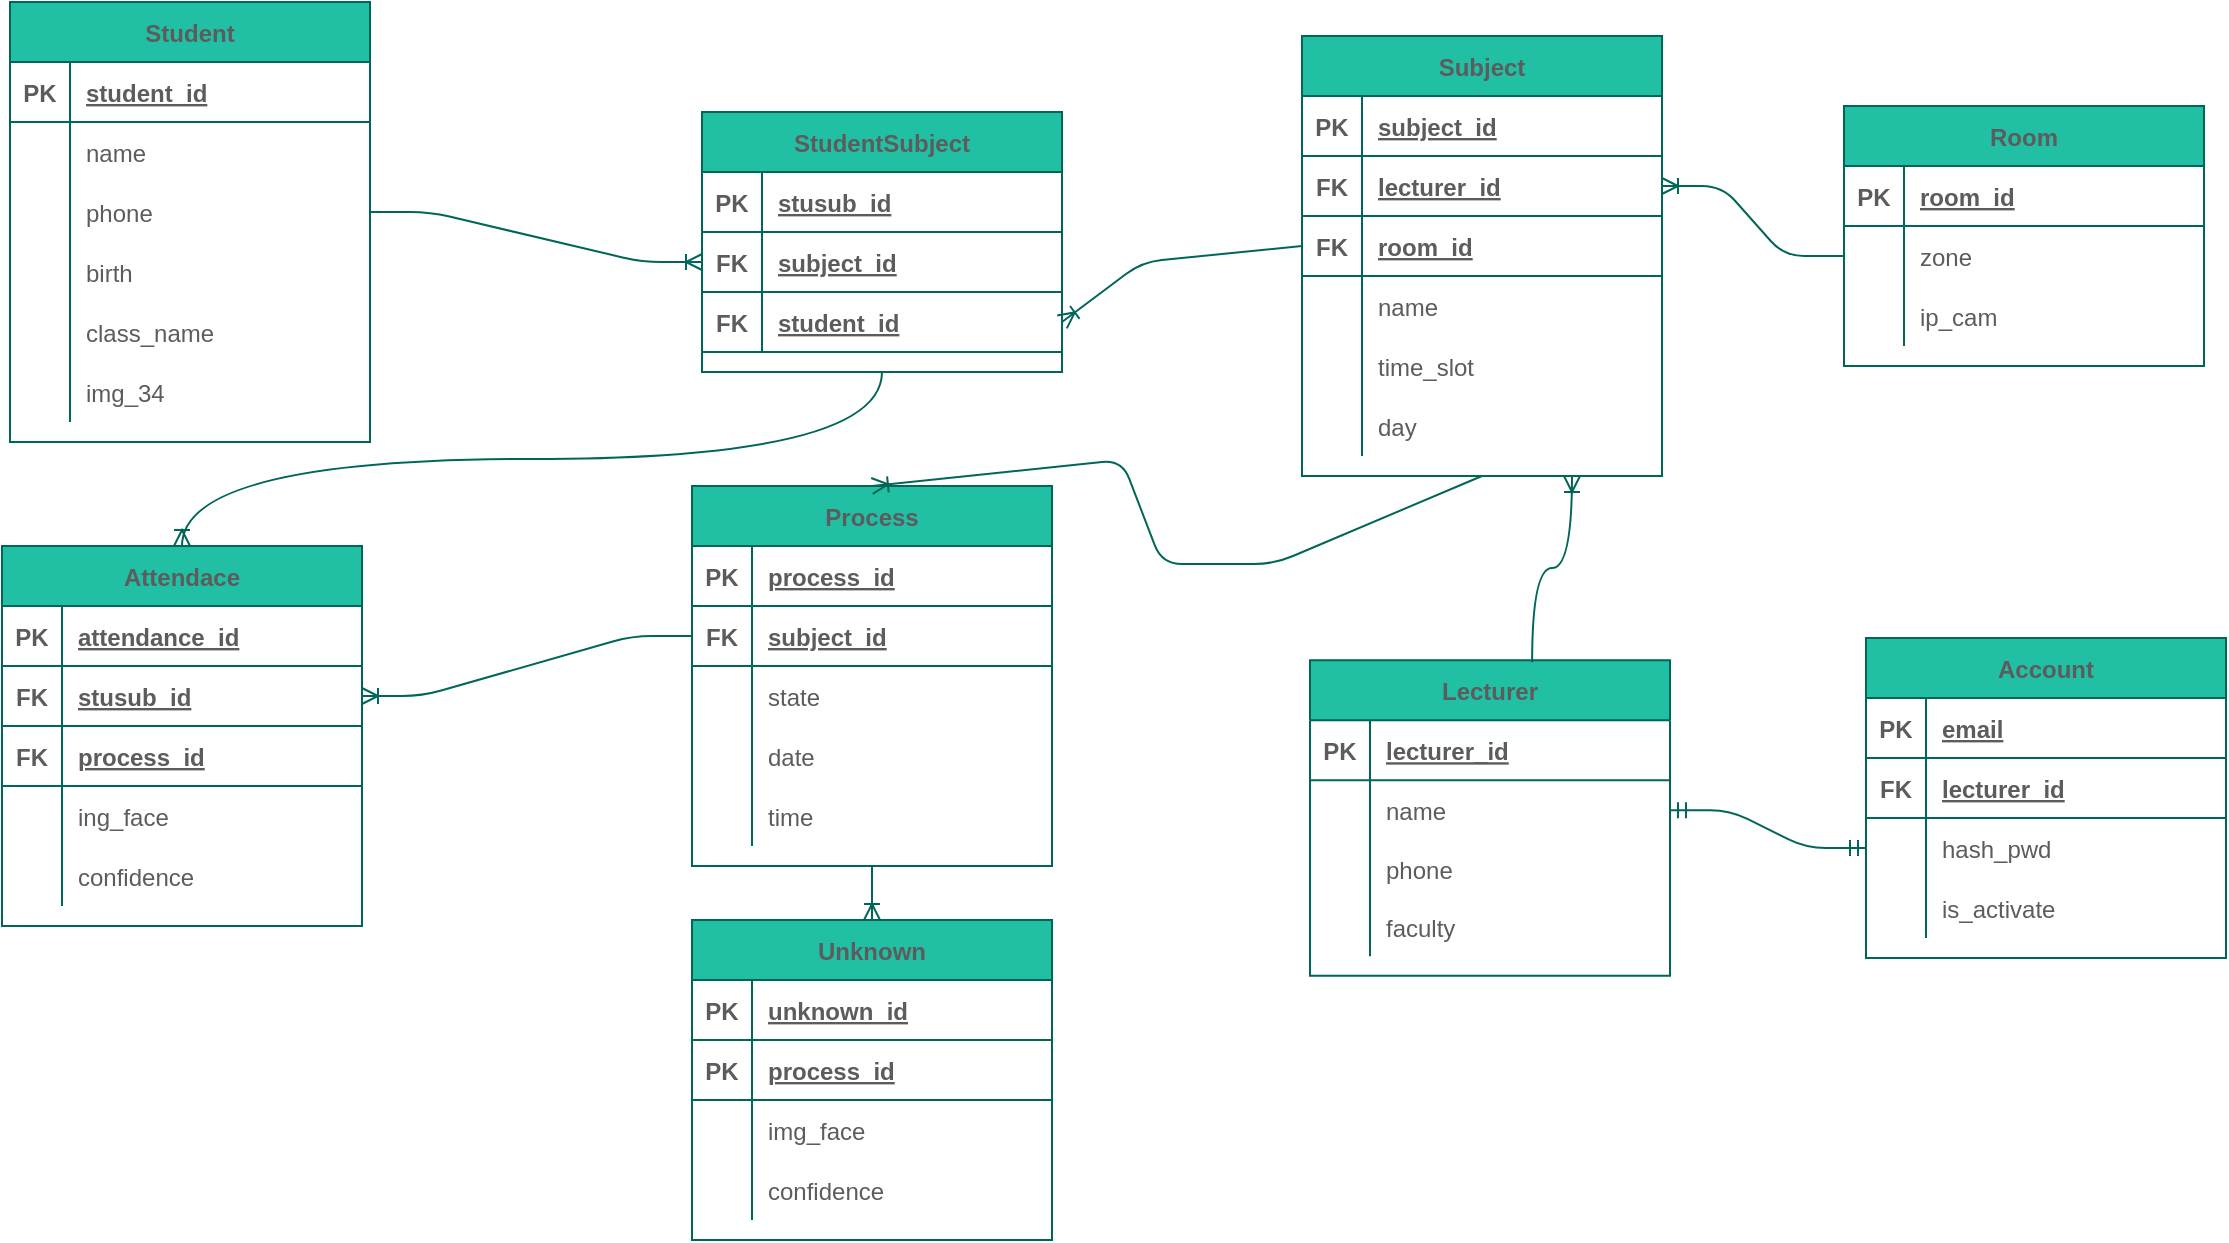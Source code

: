 <mxfile version="14.4.3" type="device"><diagram id="N_ukeUi4vfNxUKdrnwEP" name="Page-1"><mxGraphModel dx="1662" dy="832" grid="0" gridSize="10" guides="1" tooltips="1" connect="1" arrows="1" fold="1" page="1" pageScale="1" pageWidth="3300" pageHeight="4681" math="0" shadow="0"><root><mxCell id="0"/><mxCell id="1" parent="0"/><mxCell id="mCSu5q9YIiSZhXfVLXhH-46" value="Student" style="shape=table;startSize=30;container=1;collapsible=1;childLayout=tableLayout;fixedRows=1;rowLines=0;fontStyle=1;align=center;resizeLast=1;fillColor=#21C0A5;strokeColor=#006658;fontColor=#5C5C5C;" parent="1" vertex="1"><mxGeometry x="334" y="220" width="180" height="220" as="geometry"/></mxCell><mxCell id="mCSu5q9YIiSZhXfVLXhH-47" value="" style="shape=partialRectangle;collapsible=0;dropTarget=0;pointerEvents=0;fillColor=none;top=0;left=0;bottom=1;right=0;points=[[0,0.5],[1,0.5]];portConstraint=eastwest;strokeColor=#006658;fontColor=#5C5C5C;" parent="mCSu5q9YIiSZhXfVLXhH-46" vertex="1"><mxGeometry y="30" width="180" height="30" as="geometry"/></mxCell><mxCell id="mCSu5q9YIiSZhXfVLXhH-48" value="PK" style="shape=partialRectangle;connectable=0;fillColor=none;top=0;left=0;bottom=0;right=0;fontStyle=1;overflow=hidden;strokeColor=#006658;fontColor=#5C5C5C;" parent="mCSu5q9YIiSZhXfVLXhH-47" vertex="1"><mxGeometry width="30" height="30" as="geometry"/></mxCell><mxCell id="mCSu5q9YIiSZhXfVLXhH-49" value="student_id" style="shape=partialRectangle;connectable=0;fillColor=none;top=0;left=0;bottom=0;right=0;align=left;spacingLeft=6;fontStyle=5;overflow=hidden;strokeColor=#006658;fontColor=#5C5C5C;" parent="mCSu5q9YIiSZhXfVLXhH-47" vertex="1"><mxGeometry x="30" width="150" height="30" as="geometry"/></mxCell><mxCell id="mCSu5q9YIiSZhXfVLXhH-50" value="" style="shape=partialRectangle;collapsible=0;dropTarget=0;pointerEvents=0;fillColor=none;top=0;left=0;bottom=0;right=0;points=[[0,0.5],[1,0.5]];portConstraint=eastwest;strokeColor=#006658;fontColor=#5C5C5C;" parent="mCSu5q9YIiSZhXfVLXhH-46" vertex="1"><mxGeometry y="60" width="180" height="30" as="geometry"/></mxCell><mxCell id="mCSu5q9YIiSZhXfVLXhH-51" value="" style="shape=partialRectangle;connectable=0;fillColor=none;top=0;left=0;bottom=0;right=0;editable=1;overflow=hidden;strokeColor=#006658;fontColor=#5C5C5C;" parent="mCSu5q9YIiSZhXfVLXhH-50" vertex="1"><mxGeometry width="30" height="30" as="geometry"/></mxCell><mxCell id="mCSu5q9YIiSZhXfVLXhH-52" value="name" style="shape=partialRectangle;connectable=0;fillColor=none;top=0;left=0;bottom=0;right=0;align=left;spacingLeft=6;overflow=hidden;strokeColor=#006658;fontColor=#5C5C5C;" parent="mCSu5q9YIiSZhXfVLXhH-50" vertex="1"><mxGeometry x="30" width="150" height="30" as="geometry"/></mxCell><mxCell id="mCSu5q9YIiSZhXfVLXhH-56" value="" style="shape=partialRectangle;collapsible=0;dropTarget=0;pointerEvents=0;fillColor=none;top=0;left=0;bottom=0;right=0;points=[[0,0.5],[1,0.5]];portConstraint=eastwest;strokeColor=#006658;fontColor=#5C5C5C;" parent="mCSu5q9YIiSZhXfVLXhH-46" vertex="1"><mxGeometry y="90" width="180" height="30" as="geometry"/></mxCell><mxCell id="mCSu5q9YIiSZhXfVLXhH-57" value="" style="shape=partialRectangle;connectable=0;fillColor=none;top=0;left=0;bottom=0;right=0;editable=1;overflow=hidden;strokeColor=#006658;fontColor=#5C5C5C;" parent="mCSu5q9YIiSZhXfVLXhH-56" vertex="1"><mxGeometry width="30" height="30" as="geometry"/></mxCell><mxCell id="mCSu5q9YIiSZhXfVLXhH-58" value="phone" style="shape=partialRectangle;connectable=0;fillColor=none;top=0;left=0;bottom=0;right=0;align=left;spacingLeft=6;overflow=hidden;strokeColor=#006658;fontColor=#5C5C5C;" parent="mCSu5q9YIiSZhXfVLXhH-56" vertex="1"><mxGeometry x="30" width="150" height="30" as="geometry"/></mxCell><mxCell id="Sf0jtxIfh3R1uYxZtwG8-1" value="" style="shape=partialRectangle;collapsible=0;dropTarget=0;pointerEvents=0;fillColor=none;top=0;left=0;bottom=0;right=0;points=[[0,0.5],[1,0.5]];portConstraint=eastwest;strokeColor=#006658;fontColor=#5C5C5C;" parent="mCSu5q9YIiSZhXfVLXhH-46" vertex="1"><mxGeometry y="120" width="180" height="30" as="geometry"/></mxCell><mxCell id="Sf0jtxIfh3R1uYxZtwG8-2" value="" style="shape=partialRectangle;connectable=0;fillColor=none;top=0;left=0;bottom=0;right=0;editable=1;overflow=hidden;strokeColor=#006658;fontColor=#5C5C5C;" parent="Sf0jtxIfh3R1uYxZtwG8-1" vertex="1"><mxGeometry width="30" height="30" as="geometry"/></mxCell><mxCell id="Sf0jtxIfh3R1uYxZtwG8-3" value="birth" style="shape=partialRectangle;connectable=0;fillColor=none;top=0;left=0;bottom=0;right=0;align=left;spacingLeft=6;overflow=hidden;strokeColor=#006658;fontColor=#5C5C5C;" parent="Sf0jtxIfh3R1uYxZtwG8-1" vertex="1"><mxGeometry x="30" width="150" height="30" as="geometry"/></mxCell><mxCell id="mCSu5q9YIiSZhXfVLXhH-75" value="" style="shape=partialRectangle;collapsible=0;dropTarget=0;pointerEvents=0;fillColor=none;top=0;left=0;bottom=0;right=0;points=[[0,0.5],[1,0.5]];portConstraint=eastwest;strokeColor=#006658;fontColor=#5C5C5C;" parent="mCSu5q9YIiSZhXfVLXhH-46" vertex="1"><mxGeometry y="150" width="180" height="30" as="geometry"/></mxCell><mxCell id="mCSu5q9YIiSZhXfVLXhH-76" value="" style="shape=partialRectangle;connectable=0;fillColor=none;top=0;left=0;bottom=0;right=0;editable=1;overflow=hidden;strokeColor=#006658;fontColor=#5C5C5C;" parent="mCSu5q9YIiSZhXfVLXhH-75" vertex="1"><mxGeometry width="30" height="30" as="geometry"/></mxCell><mxCell id="mCSu5q9YIiSZhXfVLXhH-77" value="class_name" style="shape=partialRectangle;connectable=0;fillColor=none;top=0;left=0;bottom=0;right=0;align=left;spacingLeft=6;overflow=hidden;strokeColor=#006658;fontColor=#5C5C5C;" parent="mCSu5q9YIiSZhXfVLXhH-75" vertex="1"><mxGeometry x="30" width="150" height="30" as="geometry"/></mxCell><mxCell id="mCSu5q9YIiSZhXfVLXhH-111" value="" style="shape=partialRectangle;collapsible=0;dropTarget=0;pointerEvents=0;fillColor=none;top=0;left=0;bottom=0;right=0;points=[[0,0.5],[1,0.5]];portConstraint=eastwest;strokeColor=#006658;fontColor=#5C5C5C;" parent="mCSu5q9YIiSZhXfVLXhH-46" vertex="1"><mxGeometry y="180" width="180" height="30" as="geometry"/></mxCell><mxCell id="mCSu5q9YIiSZhXfVLXhH-112" value="" style="shape=partialRectangle;connectable=0;fillColor=none;top=0;left=0;bottom=0;right=0;editable=1;overflow=hidden;strokeColor=#006658;fontColor=#5C5C5C;" parent="mCSu5q9YIiSZhXfVLXhH-111" vertex="1"><mxGeometry width="30" height="30" as="geometry"/></mxCell><mxCell id="mCSu5q9YIiSZhXfVLXhH-113" value="img_34" style="shape=partialRectangle;connectable=0;fillColor=none;top=0;left=0;bottom=0;right=0;align=left;spacingLeft=6;overflow=hidden;strokeColor=#006658;fontColor=#5C5C5C;" parent="mCSu5q9YIiSZhXfVLXhH-111" vertex="1"><mxGeometry x="30" width="150" height="30" as="geometry"/></mxCell><mxCell id="mCSu5q9YIiSZhXfVLXhH-59" value="Subject" style="shape=table;startSize=30;container=1;collapsible=1;childLayout=tableLayout;fixedRows=1;rowLines=0;fontStyle=1;align=center;resizeLast=1;fillColor=#21C0A5;strokeColor=#006658;fontColor=#5C5C5C;" parent="1" vertex="1"><mxGeometry x="980" y="237" width="180" height="220" as="geometry"/></mxCell><mxCell id="mCSu5q9YIiSZhXfVLXhH-60" value="" style="shape=partialRectangle;collapsible=0;dropTarget=0;pointerEvents=0;fillColor=none;top=0;left=0;bottom=1;right=0;points=[[0,0.5],[1,0.5]];portConstraint=eastwest;strokeColor=#006658;fontColor=#5C5C5C;" parent="mCSu5q9YIiSZhXfVLXhH-59" vertex="1"><mxGeometry y="30" width="180" height="30" as="geometry"/></mxCell><mxCell id="mCSu5q9YIiSZhXfVLXhH-61" value="PK" style="shape=partialRectangle;connectable=0;fillColor=none;top=0;left=0;bottom=0;right=0;fontStyle=1;overflow=hidden;strokeColor=#006658;fontColor=#5C5C5C;" parent="mCSu5q9YIiSZhXfVLXhH-60" vertex="1"><mxGeometry width="30" height="30" as="geometry"/></mxCell><mxCell id="mCSu5q9YIiSZhXfVLXhH-62" value="subject_id" style="shape=partialRectangle;connectable=0;fillColor=none;top=0;left=0;bottom=0;right=0;align=left;spacingLeft=6;fontStyle=5;overflow=hidden;strokeColor=#006658;fontColor=#5C5C5C;" parent="mCSu5q9YIiSZhXfVLXhH-60" vertex="1"><mxGeometry x="30" width="150" height="30" as="geometry"/></mxCell><mxCell id="mCSu5q9YIiSZhXfVLXhH-114" value="" style="shape=partialRectangle;collapsible=0;dropTarget=0;pointerEvents=0;fillColor=none;top=0;left=0;bottom=1;right=0;points=[[0,0.5],[1,0.5]];portConstraint=eastwest;strokeColor=#006658;fontColor=#5C5C5C;" parent="mCSu5q9YIiSZhXfVLXhH-59" vertex="1"><mxGeometry y="60" width="180" height="30" as="geometry"/></mxCell><mxCell id="mCSu5q9YIiSZhXfVLXhH-115" value="FK" style="shape=partialRectangle;connectable=0;fillColor=none;top=0;left=0;bottom=0;right=0;fontStyle=1;overflow=hidden;strokeColor=#006658;fontColor=#5C5C5C;" parent="mCSu5q9YIiSZhXfVLXhH-114" vertex="1"><mxGeometry width="30" height="30" as="geometry"/></mxCell><mxCell id="mCSu5q9YIiSZhXfVLXhH-116" value="lecturer_id" style="shape=partialRectangle;connectable=0;fillColor=none;top=0;left=0;bottom=0;right=0;align=left;spacingLeft=6;fontStyle=5;overflow=hidden;strokeColor=#006658;fontColor=#5C5C5C;" parent="mCSu5q9YIiSZhXfVLXhH-114" vertex="1"><mxGeometry x="30" width="150" height="30" as="geometry"/></mxCell><mxCell id="mCSu5q9YIiSZhXfVLXhH-160" value="" style="shape=partialRectangle;collapsible=0;dropTarget=0;pointerEvents=0;fillColor=none;top=0;left=0;bottom=1;right=0;points=[[0,0.5],[1,0.5]];portConstraint=eastwest;strokeColor=#006658;fontColor=#5C5C5C;" parent="mCSu5q9YIiSZhXfVLXhH-59" vertex="1"><mxGeometry y="90" width="180" height="30" as="geometry"/></mxCell><mxCell id="mCSu5q9YIiSZhXfVLXhH-161" value="FK" style="shape=partialRectangle;connectable=0;fillColor=none;top=0;left=0;bottom=0;right=0;fontStyle=1;overflow=hidden;strokeColor=#006658;fontColor=#5C5C5C;" parent="mCSu5q9YIiSZhXfVLXhH-160" vertex="1"><mxGeometry width="30" height="30" as="geometry"/></mxCell><mxCell id="mCSu5q9YIiSZhXfVLXhH-162" value="room_id" style="shape=partialRectangle;connectable=0;fillColor=none;top=0;left=0;bottom=0;right=0;align=left;spacingLeft=6;fontStyle=5;overflow=hidden;strokeColor=#006658;fontColor=#5C5C5C;" parent="mCSu5q9YIiSZhXfVLXhH-160" vertex="1"><mxGeometry x="30" width="150" height="30" as="geometry"/></mxCell><mxCell id="mCSu5q9YIiSZhXfVLXhH-63" value="" style="shape=partialRectangle;collapsible=0;dropTarget=0;pointerEvents=0;fillColor=none;top=0;left=0;bottom=0;right=0;points=[[0,0.5],[1,0.5]];portConstraint=eastwest;strokeColor=#006658;fontColor=#5C5C5C;" parent="mCSu5q9YIiSZhXfVLXhH-59" vertex="1"><mxGeometry y="120" width="180" height="30" as="geometry"/></mxCell><mxCell id="mCSu5q9YIiSZhXfVLXhH-64" value="" style="shape=partialRectangle;connectable=0;fillColor=none;top=0;left=0;bottom=0;right=0;editable=1;overflow=hidden;strokeColor=#006658;fontColor=#5C5C5C;" parent="mCSu5q9YIiSZhXfVLXhH-63" vertex="1"><mxGeometry width="30" height="30" as="geometry"/></mxCell><mxCell id="mCSu5q9YIiSZhXfVLXhH-65" value="name" style="shape=partialRectangle;connectable=0;fillColor=none;top=0;left=0;bottom=0;right=0;align=left;spacingLeft=6;overflow=hidden;strokeColor=#006658;fontColor=#5C5C5C;" parent="mCSu5q9YIiSZhXfVLXhH-63" vertex="1"><mxGeometry x="30" width="150" height="30" as="geometry"/></mxCell><mxCell id="ff7bSAy_0ixi-ZF-suWE-44" value="" style="shape=partialRectangle;collapsible=0;dropTarget=0;pointerEvents=0;fillColor=none;top=0;left=0;bottom=0;right=0;points=[[0,0.5],[1,0.5]];portConstraint=eastwest;strokeColor=#006658;fontColor=#5C5C5C;" parent="mCSu5q9YIiSZhXfVLXhH-59" vertex="1"><mxGeometry y="150" width="180" height="30" as="geometry"/></mxCell><mxCell id="ff7bSAy_0ixi-ZF-suWE-45" value="" style="shape=partialRectangle;connectable=0;fillColor=none;top=0;left=0;bottom=0;right=0;editable=1;overflow=hidden;strokeColor=#006658;fontColor=#5C5C5C;" parent="ff7bSAy_0ixi-ZF-suWE-44" vertex="1"><mxGeometry width="30" height="30" as="geometry"/></mxCell><mxCell id="ff7bSAy_0ixi-ZF-suWE-46" value="time_slot" style="shape=partialRectangle;connectable=0;fillColor=none;top=0;left=0;bottom=0;right=0;align=left;spacingLeft=6;overflow=hidden;strokeColor=#006658;fontColor=#5C5C5C;" parent="ff7bSAy_0ixi-ZF-suWE-44" vertex="1"><mxGeometry x="30" width="150" height="30" as="geometry"/></mxCell><mxCell id="ff7bSAy_0ixi-ZF-suWE-47" value="" style="shape=partialRectangle;collapsible=0;dropTarget=0;pointerEvents=0;fillColor=none;top=0;left=0;bottom=0;right=0;points=[[0,0.5],[1,0.5]];portConstraint=eastwest;strokeColor=#006658;fontColor=#5C5C5C;" parent="mCSu5q9YIiSZhXfVLXhH-59" vertex="1"><mxGeometry y="180" width="180" height="30" as="geometry"/></mxCell><mxCell id="ff7bSAy_0ixi-ZF-suWE-48" value="" style="shape=partialRectangle;connectable=0;fillColor=none;top=0;left=0;bottom=0;right=0;editable=1;overflow=hidden;strokeColor=#006658;fontColor=#5C5C5C;" parent="ff7bSAy_0ixi-ZF-suWE-47" vertex="1"><mxGeometry width="30" height="30" as="geometry"/></mxCell><mxCell id="ff7bSAy_0ixi-ZF-suWE-49" value="day" style="shape=partialRectangle;connectable=0;fillColor=none;top=0;left=0;bottom=0;right=0;align=left;spacingLeft=6;overflow=hidden;strokeColor=#006658;fontColor=#5C5C5C;" parent="ff7bSAy_0ixi-ZF-suWE-47" vertex="1"><mxGeometry x="30" width="150" height="30" as="geometry"/></mxCell><mxCell id="mCSu5q9YIiSZhXfVLXhH-78" value="Lecturer" style="shape=table;startSize=30;container=1;collapsible=1;childLayout=tableLayout;fixedRows=1;rowLines=0;fontStyle=1;align=center;resizeLast=1;fillColor=#21C0A5;strokeColor=#006658;fontColor=#5C5C5C;" parent="1" vertex="1"><mxGeometry x="984" y="549.13" width="180" height="157.75" as="geometry"/></mxCell><mxCell id="mCSu5q9YIiSZhXfVLXhH-79" value="" style="shape=partialRectangle;collapsible=0;dropTarget=0;pointerEvents=0;fillColor=none;top=0;left=0;bottom=1;right=0;points=[[0,0.5],[1,0.5]];portConstraint=eastwest;strokeColor=#006658;fontColor=#5C5C5C;" parent="mCSu5q9YIiSZhXfVLXhH-78" vertex="1"><mxGeometry y="30" width="180" height="30" as="geometry"/></mxCell><mxCell id="mCSu5q9YIiSZhXfVLXhH-80" value="PK" style="shape=partialRectangle;connectable=0;fillColor=none;top=0;left=0;bottom=0;right=0;fontStyle=1;overflow=hidden;strokeColor=#006658;fontColor=#5C5C5C;" parent="mCSu5q9YIiSZhXfVLXhH-79" vertex="1"><mxGeometry width="30" height="30" as="geometry"/></mxCell><mxCell id="mCSu5q9YIiSZhXfVLXhH-81" value="lecturer_id" style="shape=partialRectangle;connectable=0;fillColor=none;top=0;left=0;bottom=0;right=0;align=left;spacingLeft=6;fontStyle=5;overflow=hidden;strokeColor=#006658;fontColor=#5C5C5C;" parent="mCSu5q9YIiSZhXfVLXhH-79" vertex="1"><mxGeometry x="30" width="150" height="30" as="geometry"/></mxCell><mxCell id="mCSu5q9YIiSZhXfVLXhH-82" value="" style="shape=partialRectangle;collapsible=0;dropTarget=0;pointerEvents=0;fillColor=none;top=0;left=0;bottom=0;right=0;points=[[0,0.5],[1,0.5]];portConstraint=eastwest;strokeColor=#006658;fontColor=#5C5C5C;" parent="mCSu5q9YIiSZhXfVLXhH-78" vertex="1"><mxGeometry y="60" width="180" height="30" as="geometry"/></mxCell><mxCell id="mCSu5q9YIiSZhXfVLXhH-83" value="" style="shape=partialRectangle;connectable=0;fillColor=none;top=0;left=0;bottom=0;right=0;editable=1;overflow=hidden;strokeColor=#006658;fontColor=#5C5C5C;" parent="mCSu5q9YIiSZhXfVLXhH-82" vertex="1"><mxGeometry width="30" height="30" as="geometry"/></mxCell><mxCell id="mCSu5q9YIiSZhXfVLXhH-84" value="name" style="shape=partialRectangle;connectable=0;fillColor=none;top=0;left=0;bottom=0;right=0;align=left;spacingLeft=6;overflow=hidden;strokeColor=#006658;fontColor=#5C5C5C;" parent="mCSu5q9YIiSZhXfVLXhH-82" vertex="1"><mxGeometry x="30" width="150" height="30" as="geometry"/></mxCell><mxCell id="mCSu5q9YIiSZhXfVLXhH-88" value="" style="shape=partialRectangle;collapsible=0;dropTarget=0;pointerEvents=0;fillColor=none;top=0;left=0;bottom=0;right=0;points=[[0,0.5],[1,0.5]];portConstraint=eastwest;strokeColor=#006658;fontColor=#5C5C5C;" parent="mCSu5q9YIiSZhXfVLXhH-78" vertex="1"><mxGeometry y="90" width="180" height="29" as="geometry"/></mxCell><mxCell id="mCSu5q9YIiSZhXfVLXhH-89" value="" style="shape=partialRectangle;connectable=0;fillColor=none;top=0;left=0;bottom=0;right=0;editable=1;overflow=hidden;strokeColor=#006658;fontColor=#5C5C5C;" parent="mCSu5q9YIiSZhXfVLXhH-88" vertex="1"><mxGeometry width="30" height="29" as="geometry"/></mxCell><mxCell id="mCSu5q9YIiSZhXfVLXhH-90" value="phone" style="shape=partialRectangle;connectable=0;fillColor=none;top=0;left=0;bottom=0;right=0;align=left;spacingLeft=6;overflow=hidden;strokeColor=#006658;fontColor=#5C5C5C;" parent="mCSu5q9YIiSZhXfVLXhH-88" vertex="1"><mxGeometry x="30" width="150" height="29" as="geometry"/></mxCell><mxCell id="ff7bSAy_0ixi-ZF-suWE-41" value="" style="shape=partialRectangle;collapsible=0;dropTarget=0;pointerEvents=0;fillColor=none;top=0;left=0;bottom=0;right=0;points=[[0,0.5],[1,0.5]];portConstraint=eastwest;strokeColor=#006658;fontColor=#5C5C5C;" parent="mCSu5q9YIiSZhXfVLXhH-78" vertex="1"><mxGeometry y="119" width="180" height="29" as="geometry"/></mxCell><mxCell id="ff7bSAy_0ixi-ZF-suWE-42" value="" style="shape=partialRectangle;connectable=0;fillColor=none;top=0;left=0;bottom=0;right=0;editable=1;overflow=hidden;strokeColor=#006658;fontColor=#5C5C5C;" parent="ff7bSAy_0ixi-ZF-suWE-41" vertex="1"><mxGeometry width="30" height="29" as="geometry"/></mxCell><mxCell id="ff7bSAy_0ixi-ZF-suWE-43" value="faculty" style="shape=partialRectangle;connectable=0;fillColor=none;top=0;left=0;bottom=0;right=0;align=left;spacingLeft=6;overflow=hidden;strokeColor=#006658;fontColor=#5C5C5C;" parent="ff7bSAy_0ixi-ZF-suWE-41" vertex="1"><mxGeometry x="30" width="150" height="29" as="geometry"/></mxCell><mxCell id="mCSu5q9YIiSZhXfVLXhH-118" value="Room" style="shape=table;startSize=30;container=1;collapsible=1;childLayout=tableLayout;fixedRows=1;rowLines=0;fontStyle=1;align=center;resizeLast=1;fillColor=#21C0A5;strokeColor=#006658;fontColor=#5C5C5C;" parent="1" vertex="1"><mxGeometry x="1251" y="272" width="180" height="130" as="geometry"/></mxCell><mxCell id="mCSu5q9YIiSZhXfVLXhH-119" value="" style="shape=partialRectangle;collapsible=0;dropTarget=0;pointerEvents=0;fillColor=none;top=0;left=0;bottom=1;right=0;points=[[0,0.5],[1,0.5]];portConstraint=eastwest;strokeColor=#006658;fontColor=#5C5C5C;" parent="mCSu5q9YIiSZhXfVLXhH-118" vertex="1"><mxGeometry y="30" width="180" height="30" as="geometry"/></mxCell><mxCell id="mCSu5q9YIiSZhXfVLXhH-120" value="PK" style="shape=partialRectangle;connectable=0;fillColor=none;top=0;left=0;bottom=0;right=0;fontStyle=1;overflow=hidden;strokeColor=#006658;fontColor=#5C5C5C;" parent="mCSu5q9YIiSZhXfVLXhH-119" vertex="1"><mxGeometry width="30" height="30" as="geometry"/></mxCell><mxCell id="mCSu5q9YIiSZhXfVLXhH-121" value="room_id" style="shape=partialRectangle;connectable=0;fillColor=none;top=0;left=0;bottom=0;right=0;align=left;spacingLeft=6;fontStyle=5;overflow=hidden;strokeColor=#006658;fontColor=#5C5C5C;" parent="mCSu5q9YIiSZhXfVLXhH-119" vertex="1"><mxGeometry x="30" width="150" height="30" as="geometry"/></mxCell><mxCell id="ngutQAYbBfT9ltplQxtR-2" value="" style="shape=partialRectangle;collapsible=0;dropTarget=0;pointerEvents=0;fillColor=none;top=0;left=0;bottom=0;right=0;points=[[0,0.5],[1,0.5]];portConstraint=eastwest;strokeColor=#006658;fontColor=#5C5C5C;" parent="mCSu5q9YIiSZhXfVLXhH-118" vertex="1"><mxGeometry y="60" width="180" height="30" as="geometry"/></mxCell><mxCell id="ngutQAYbBfT9ltplQxtR-3" value="" style="shape=partialRectangle;connectable=0;fillColor=none;top=0;left=0;bottom=0;right=0;editable=1;overflow=hidden;strokeColor=#006658;fontColor=#5C5C5C;" parent="ngutQAYbBfT9ltplQxtR-2" vertex="1"><mxGeometry width="30" height="30" as="geometry"/></mxCell><mxCell id="ngutQAYbBfT9ltplQxtR-4" value="zone" style="shape=partialRectangle;connectable=0;fillColor=none;top=0;left=0;bottom=0;right=0;align=left;spacingLeft=6;overflow=hidden;strokeColor=#006658;fontColor=#5C5C5C;" parent="ngutQAYbBfT9ltplQxtR-2" vertex="1"><mxGeometry x="30" width="150" height="30" as="geometry"/></mxCell><mxCell id="ngutQAYbBfT9ltplQxtR-14" value="" style="shape=partialRectangle;collapsible=0;dropTarget=0;pointerEvents=0;fillColor=none;top=0;left=0;bottom=0;right=0;points=[[0,0.5],[1,0.5]];portConstraint=eastwest;strokeColor=#006658;fontColor=#5C5C5C;" parent="mCSu5q9YIiSZhXfVLXhH-118" vertex="1"><mxGeometry y="90" width="180" height="30" as="geometry"/></mxCell><mxCell id="ngutQAYbBfT9ltplQxtR-15" value="" style="shape=partialRectangle;connectable=0;fillColor=none;top=0;left=0;bottom=0;right=0;editable=1;overflow=hidden;strokeColor=#006658;fontColor=#5C5C5C;" parent="ngutQAYbBfT9ltplQxtR-14" vertex="1"><mxGeometry width="30" height="30" as="geometry"/></mxCell><mxCell id="ngutQAYbBfT9ltplQxtR-16" value="ip_cam" style="shape=partialRectangle;connectable=0;fillColor=none;top=0;left=0;bottom=0;right=0;align=left;spacingLeft=6;overflow=hidden;strokeColor=#006658;fontColor=#5C5C5C;" parent="ngutQAYbBfT9ltplQxtR-14" vertex="1"><mxGeometry x="30" width="150" height="30" as="geometry"/></mxCell><mxCell id="mCSu5q9YIiSZhXfVLXhH-139" value="StudentSubject" style="shape=table;startSize=30;container=1;collapsible=1;childLayout=tableLayout;fixedRows=1;rowLines=0;fontStyle=1;align=center;resizeLast=1;strokeColor=#006658;fillColor=#21C0A5;fontColor=#5C5C5C;" parent="1" vertex="1"><mxGeometry x="680" y="275" width="180" height="130" as="geometry"/></mxCell><mxCell id="ngutQAYbBfT9ltplQxtR-11" value="" style="shape=partialRectangle;collapsible=0;dropTarget=0;pointerEvents=0;fillColor=none;top=0;left=0;bottom=1;right=0;points=[[0,0.5],[1,0.5]];portConstraint=eastwest;strokeColor=#006658;fontColor=#5C5C5C;" parent="mCSu5q9YIiSZhXfVLXhH-139" vertex="1"><mxGeometry y="30" width="180" height="30" as="geometry"/></mxCell><mxCell id="ngutQAYbBfT9ltplQxtR-12" value="PK" style="shape=partialRectangle;connectable=0;fillColor=none;top=0;left=0;bottom=0;right=0;fontStyle=1;overflow=hidden;strokeColor=#006658;fontColor=#5C5C5C;" parent="ngutQAYbBfT9ltplQxtR-11" vertex="1"><mxGeometry width="30" height="30" as="geometry"/></mxCell><mxCell id="ngutQAYbBfT9ltplQxtR-13" value="stusub_id" style="shape=partialRectangle;connectable=0;fillColor=none;top=0;left=0;bottom=0;right=0;align=left;spacingLeft=6;fontStyle=5;overflow=hidden;strokeColor=#006658;fontColor=#5C5C5C;" parent="ngutQAYbBfT9ltplQxtR-11" vertex="1"><mxGeometry x="30" width="150" height="30" as="geometry"/></mxCell><mxCell id="mCSu5q9YIiSZhXfVLXhH-152" value="" style="shape=partialRectangle;collapsible=0;dropTarget=0;pointerEvents=0;fillColor=none;top=0;left=0;bottom=1;right=0;points=[[0,0.5],[1,0.5]];portConstraint=eastwest;strokeColor=#006658;fontColor=#5C5C5C;" parent="mCSu5q9YIiSZhXfVLXhH-139" vertex="1"><mxGeometry y="60" width="180" height="30" as="geometry"/></mxCell><mxCell id="mCSu5q9YIiSZhXfVLXhH-153" value="FK" style="shape=partialRectangle;connectable=0;fillColor=none;top=0;left=0;bottom=0;right=0;fontStyle=1;overflow=hidden;strokeColor=#006658;fontColor=#5C5C5C;" parent="mCSu5q9YIiSZhXfVLXhH-152" vertex="1"><mxGeometry width="30" height="30" as="geometry"/></mxCell><mxCell id="mCSu5q9YIiSZhXfVLXhH-154" value="subject_id" style="shape=partialRectangle;connectable=0;fillColor=none;top=0;left=0;bottom=0;right=0;align=left;spacingLeft=6;fontStyle=5;overflow=hidden;strokeColor=#006658;fontColor=#5C5C5C;" parent="mCSu5q9YIiSZhXfVLXhH-152" vertex="1"><mxGeometry x="30" width="150" height="30" as="geometry"/></mxCell><mxCell id="ngutQAYbBfT9ltplQxtR-5" value="" style="shape=partialRectangle;collapsible=0;dropTarget=0;pointerEvents=0;fillColor=none;top=0;left=0;bottom=1;right=0;points=[[0,0.5],[1,0.5]];portConstraint=eastwest;strokeColor=#006658;fontColor=#5C5C5C;" parent="mCSu5q9YIiSZhXfVLXhH-139" vertex="1"><mxGeometry y="90" width="180" height="30" as="geometry"/></mxCell><mxCell id="ngutQAYbBfT9ltplQxtR-6" value="FK" style="shape=partialRectangle;connectable=0;fillColor=none;top=0;left=0;bottom=0;right=0;fontStyle=1;overflow=hidden;strokeColor=#006658;fontColor=#5C5C5C;" parent="ngutQAYbBfT9ltplQxtR-5" vertex="1"><mxGeometry width="30" height="30" as="geometry"/></mxCell><mxCell id="ngutQAYbBfT9ltplQxtR-7" value="student_id" style="shape=partialRectangle;connectable=0;fillColor=none;top=0;left=0;bottom=0;right=0;align=left;spacingLeft=6;fontStyle=5;overflow=hidden;strokeColor=#006658;fontColor=#5C5C5C;" parent="ngutQAYbBfT9ltplQxtR-5" vertex="1"><mxGeometry x="30" width="150" height="30" as="geometry"/></mxCell><mxCell id="mCSu5q9YIiSZhXfVLXhH-155" value="" style="edgeStyle=entityRelationEdgeStyle;fontSize=12;html=1;endArrow=ERoneToMany;entryX=0;entryY=0.5;entryDx=0;entryDy=0;exitX=1;exitY=0.5;exitDx=0;exitDy=0;strokeColor=#006658;fontColor=#5C5C5C;" parent="1" source="mCSu5q9YIiSZhXfVLXhH-56" target="mCSu5q9YIiSZhXfVLXhH-152" edge="1"><mxGeometry width="100" height="100" relative="1" as="geometry"><mxPoint x="555" y="576" as="sourcePoint"/><mxPoint x="680" y="410" as="targetPoint"/></mxGeometry></mxCell><mxCell id="mCSu5q9YIiSZhXfVLXhH-134" value="" style="edgeStyle=entityRelationEdgeStyle;fontSize=12;html=1;endArrow=ERoneToMany;entryX=1;entryY=0.5;entryDx=0;entryDy=0;exitX=0;exitY=0.5;exitDx=0;exitDy=0;exitPerimeter=0;strokeColor=#006658;fontColor=#5C5C5C;" parent="1" source="ngutQAYbBfT9ltplQxtR-2" target="mCSu5q9YIiSZhXfVLXhH-114" edge="1"><mxGeometry width="100" height="100" relative="1" as="geometry"><mxPoint x="1306" y="418" as="sourcePoint"/><mxPoint x="1278" y="309" as="targetPoint"/></mxGeometry></mxCell><mxCell id="HL7UKMFjzDWk73oQZysr-1" value="Attendace" style="shape=table;startSize=30;container=1;collapsible=1;childLayout=tableLayout;fixedRows=1;rowLines=0;fontStyle=1;align=center;resizeLast=1;fillColor=#21C0A5;strokeColor=#006658;fontColor=#5C5C5C;" parent="1" vertex="1"><mxGeometry x="330" y="492" width="180" height="190" as="geometry"/></mxCell><mxCell id="HL7UKMFjzDWk73oQZysr-14" value="" style="shape=partialRectangle;collapsible=0;dropTarget=0;pointerEvents=0;fillColor=none;top=0;left=0;bottom=1;right=0;points=[[0,0.5],[1,0.5]];portConstraint=eastwest;strokeColor=#006658;fontColor=#5C5C5C;" parent="HL7UKMFjzDWk73oQZysr-1" vertex="1"><mxGeometry y="30" width="180" height="30" as="geometry"/></mxCell><mxCell id="HL7UKMFjzDWk73oQZysr-15" value="PK" style="shape=partialRectangle;connectable=0;fillColor=none;top=0;left=0;bottom=0;right=0;fontStyle=1;overflow=hidden;strokeColor=#006658;fontColor=#5C5C5C;" parent="HL7UKMFjzDWk73oQZysr-14" vertex="1"><mxGeometry width="30" height="30" as="geometry"/></mxCell><mxCell id="HL7UKMFjzDWk73oQZysr-16" value="attendance_id" style="shape=partialRectangle;connectable=0;fillColor=none;top=0;left=0;bottom=0;right=0;align=left;spacingLeft=6;fontStyle=5;overflow=hidden;strokeColor=#006658;fontColor=#5C5C5C;" parent="HL7UKMFjzDWk73oQZysr-14" vertex="1"><mxGeometry x="30" width="150" height="30" as="geometry"/></mxCell><mxCell id="7stTjXqCDpYiN6qyDvWW-17" value="" style="shape=partialRectangle;collapsible=0;dropTarget=0;pointerEvents=0;fillColor=none;top=0;left=0;bottom=1;right=0;points=[[0,0.5],[1,0.5]];portConstraint=eastwest;strokeColor=#006658;fontColor=#5C5C5C;" parent="HL7UKMFjzDWk73oQZysr-1" vertex="1"><mxGeometry y="60" width="180" height="30" as="geometry"/></mxCell><mxCell id="7stTjXqCDpYiN6qyDvWW-18" value="FK" style="shape=partialRectangle;connectable=0;fillColor=none;top=0;left=0;bottom=0;right=0;fontStyle=1;overflow=hidden;strokeColor=#006658;fontColor=#5C5C5C;" parent="7stTjXqCDpYiN6qyDvWW-17" vertex="1"><mxGeometry width="30" height="30" as="geometry"/></mxCell><mxCell id="7stTjXqCDpYiN6qyDvWW-19" value="stusub_id" style="shape=partialRectangle;connectable=0;fillColor=none;top=0;left=0;bottom=0;right=0;align=left;spacingLeft=6;fontStyle=5;overflow=hidden;strokeColor=#006658;fontColor=#5C5C5C;" parent="7stTjXqCDpYiN6qyDvWW-17" vertex="1"><mxGeometry x="30" width="150" height="30" as="geometry"/></mxCell><mxCell id="HL7UKMFjzDWk73oQZysr-2" value="" style="shape=partialRectangle;collapsible=0;dropTarget=0;pointerEvents=0;fillColor=none;top=0;left=0;bottom=1;right=0;points=[[0,0.5],[1,0.5]];portConstraint=eastwest;strokeColor=#006658;fontColor=#5C5C5C;" parent="HL7UKMFjzDWk73oQZysr-1" vertex="1"><mxGeometry y="90" width="180" height="30" as="geometry"/></mxCell><mxCell id="HL7UKMFjzDWk73oQZysr-3" value="FK" style="shape=partialRectangle;connectable=0;fillColor=none;top=0;left=0;bottom=0;right=0;fontStyle=1;overflow=hidden;strokeColor=#006658;fontColor=#5C5C5C;" parent="HL7UKMFjzDWk73oQZysr-2" vertex="1"><mxGeometry width="30" height="30" as="geometry"/></mxCell><mxCell id="HL7UKMFjzDWk73oQZysr-4" value="process_id" style="shape=partialRectangle;connectable=0;fillColor=none;top=0;left=0;bottom=0;right=0;align=left;spacingLeft=6;fontStyle=5;overflow=hidden;strokeColor=#006658;fontColor=#5C5C5C;" parent="HL7UKMFjzDWk73oQZysr-2" vertex="1"><mxGeometry x="30" width="150" height="30" as="geometry"/></mxCell><mxCell id="5FvBd45H8mjrJxE-UaMr-19" value="" style="shape=partialRectangle;collapsible=0;dropTarget=0;pointerEvents=0;fillColor=none;top=0;left=0;bottom=0;right=0;points=[[0,0.5],[1,0.5]];portConstraint=eastwest;strokeColor=#006658;fontColor=#5C5C5C;" parent="HL7UKMFjzDWk73oQZysr-1" vertex="1"><mxGeometry y="120" width="180" height="30" as="geometry"/></mxCell><mxCell id="5FvBd45H8mjrJxE-UaMr-20" value="" style="shape=partialRectangle;connectable=0;fillColor=none;top=0;left=0;bottom=0;right=0;editable=1;overflow=hidden;strokeColor=#006658;fontColor=#5C5C5C;" parent="5FvBd45H8mjrJxE-UaMr-19" vertex="1"><mxGeometry width="30" height="30" as="geometry"/></mxCell><mxCell id="5FvBd45H8mjrJxE-UaMr-21" value="ing_face" style="shape=partialRectangle;connectable=0;fillColor=none;top=0;left=0;bottom=0;right=0;align=left;spacingLeft=6;overflow=hidden;strokeColor=#006658;fontColor=#5C5C5C;" parent="5FvBd45H8mjrJxE-UaMr-19" vertex="1"><mxGeometry x="30" width="150" height="30" as="geometry"/></mxCell><mxCell id="HL7UKMFjzDWk73oQZysr-8" value="" style="shape=partialRectangle;collapsible=0;dropTarget=0;pointerEvents=0;fillColor=none;top=0;left=0;bottom=0;right=0;points=[[0,0.5],[1,0.5]];portConstraint=eastwest;strokeColor=#006658;fontColor=#5C5C5C;" parent="HL7UKMFjzDWk73oQZysr-1" vertex="1"><mxGeometry y="150" width="180" height="30" as="geometry"/></mxCell><mxCell id="HL7UKMFjzDWk73oQZysr-9" value="" style="shape=partialRectangle;connectable=0;fillColor=none;top=0;left=0;bottom=0;right=0;editable=1;overflow=hidden;strokeColor=#006658;fontColor=#5C5C5C;" parent="HL7UKMFjzDWk73oQZysr-8" vertex="1"><mxGeometry width="30" height="30" as="geometry"/></mxCell><mxCell id="HL7UKMFjzDWk73oQZysr-10" value="confidence" style="shape=partialRectangle;connectable=0;fillColor=none;top=0;left=0;bottom=0;right=0;align=left;spacingLeft=6;overflow=hidden;strokeColor=#006658;fontColor=#5C5C5C;" parent="HL7UKMFjzDWk73oQZysr-8" vertex="1"><mxGeometry x="30" width="150" height="30" as="geometry"/></mxCell><mxCell id="HL7UKMFjzDWk73oQZysr-17" value="" style="fontSize=12;html=1;endArrow=ERoneToMany;exitX=0.5;exitY=1;exitDx=0;exitDy=0;entryX=0.5;entryY=0;entryDx=0;entryDy=0;strokeColor=#006658;fontColor=#5C5C5C;edgeStyle=orthogonalEdgeStyle;curved=1;" parent="1" source="mCSu5q9YIiSZhXfVLXhH-139" target="HL7UKMFjzDWk73oQZysr-1" edge="1"><mxGeometry width="100" height="100" relative="1" as="geometry"><mxPoint x="1398" y="238" as="sourcePoint"/><mxPoint x="810" y="514" as="targetPoint"/></mxGeometry></mxCell><mxCell id="ngutQAYbBfT9ltplQxtR-1" value="" style="fontSize=12;html=1;endArrow=ERoneToMany;exitX=0;exitY=0.5;exitDx=0;exitDy=0;entryX=1;entryY=0.5;entryDx=0;entryDy=0;strokeColor=#006658;fontColor=#5C5C5C;" parent="1" source="mCSu5q9YIiSZhXfVLXhH-160" edge="1"><mxGeometry width="100" height="100" relative="1" as="geometry"><mxPoint x="1133" y="121" as="sourcePoint"/><mxPoint x="860" y="380" as="targetPoint"/><Array as="points"><mxPoint x="900" y="350"/></Array></mxGeometry></mxCell><mxCell id="7stTjXqCDpYiN6qyDvWW-1" value="Process" style="shape=table;startSize=30;container=1;collapsible=1;childLayout=tableLayout;fixedRows=1;rowLines=0;fontStyle=1;align=center;resizeLast=1;fillColor=#21C0A5;strokeColor=#006658;fontColor=#5C5C5C;" parent="1" vertex="1"><mxGeometry x="675" y="462" width="180" height="190" as="geometry"/></mxCell><mxCell id="7stTjXqCDpYiN6qyDvWW-2" value="" style="shape=partialRectangle;collapsible=0;dropTarget=0;pointerEvents=0;fillColor=none;top=0;left=0;bottom=1;right=0;points=[[0,0.5],[1,0.5]];portConstraint=eastwest;strokeColor=#006658;fontColor=#5C5C5C;" parent="7stTjXqCDpYiN6qyDvWW-1" vertex="1"><mxGeometry y="30" width="180" height="30" as="geometry"/></mxCell><mxCell id="7stTjXqCDpYiN6qyDvWW-3" value="PK" style="shape=partialRectangle;connectable=0;fillColor=none;top=0;left=0;bottom=0;right=0;fontStyle=1;overflow=hidden;strokeColor=#006658;fontColor=#5C5C5C;" parent="7stTjXqCDpYiN6qyDvWW-2" vertex="1"><mxGeometry width="30" height="30" as="geometry"/></mxCell><mxCell id="7stTjXqCDpYiN6qyDvWW-4" value="process_id" style="shape=partialRectangle;connectable=0;fillColor=none;top=0;left=0;bottom=0;right=0;align=left;spacingLeft=6;fontStyle=5;overflow=hidden;strokeColor=#006658;fontColor=#5C5C5C;" parent="7stTjXqCDpYiN6qyDvWW-2" vertex="1"><mxGeometry x="30" width="150" height="30" as="geometry"/></mxCell><mxCell id="7stTjXqCDpYiN6qyDvWW-5" value="" style="shape=partialRectangle;collapsible=0;dropTarget=0;pointerEvents=0;fillColor=none;top=0;left=0;bottom=1;right=0;points=[[0,0.5],[1,0.5]];portConstraint=eastwest;strokeColor=#006658;fontColor=#5C5C5C;" parent="7stTjXqCDpYiN6qyDvWW-1" vertex="1"><mxGeometry y="60" width="180" height="30" as="geometry"/></mxCell><mxCell id="7stTjXqCDpYiN6qyDvWW-6" value="FK" style="shape=partialRectangle;connectable=0;fillColor=none;top=0;left=0;bottom=0;right=0;fontStyle=1;overflow=hidden;strokeColor=#006658;fontColor=#5C5C5C;" parent="7stTjXqCDpYiN6qyDvWW-5" vertex="1"><mxGeometry width="30" height="30" as="geometry"/></mxCell><mxCell id="7stTjXqCDpYiN6qyDvWW-7" value="subject_id" style="shape=partialRectangle;connectable=0;fillColor=none;top=0;left=0;bottom=0;right=0;align=left;spacingLeft=6;fontStyle=5;overflow=hidden;strokeColor=#006658;fontColor=#5C5C5C;" parent="7stTjXqCDpYiN6qyDvWW-5" vertex="1"><mxGeometry x="30" width="150" height="30" as="geometry"/></mxCell><mxCell id="7stTjXqCDpYiN6qyDvWW-8" value="" style="shape=partialRectangle;collapsible=0;dropTarget=0;pointerEvents=0;fillColor=none;top=0;left=0;bottom=0;right=0;points=[[0,0.5],[1,0.5]];portConstraint=eastwest;strokeColor=#006658;fontColor=#5C5C5C;" parent="7stTjXqCDpYiN6qyDvWW-1" vertex="1"><mxGeometry y="90" width="180" height="30" as="geometry"/></mxCell><mxCell id="7stTjXqCDpYiN6qyDvWW-9" value="" style="shape=partialRectangle;connectable=0;fillColor=none;top=0;left=0;bottom=0;right=0;editable=1;overflow=hidden;strokeColor=#006658;fontColor=#5C5C5C;" parent="7stTjXqCDpYiN6qyDvWW-8" vertex="1"><mxGeometry width="30" height="30" as="geometry"/></mxCell><mxCell id="7stTjXqCDpYiN6qyDvWW-10" value="state" style="shape=partialRectangle;connectable=0;fillColor=none;top=0;left=0;bottom=0;right=0;align=left;spacingLeft=6;overflow=hidden;strokeColor=#006658;fontColor=#5C5C5C;" parent="7stTjXqCDpYiN6qyDvWW-8" vertex="1"><mxGeometry x="30" width="150" height="30" as="geometry"/></mxCell><mxCell id="ff7bSAy_0ixi-ZF-suWE-56" value="" style="shape=partialRectangle;collapsible=0;dropTarget=0;pointerEvents=0;fillColor=none;top=0;left=0;bottom=0;right=0;points=[[0,0.5],[1,0.5]];portConstraint=eastwest;strokeColor=#006658;fontColor=#5C5C5C;" parent="7stTjXqCDpYiN6qyDvWW-1" vertex="1"><mxGeometry y="120" width="180" height="30" as="geometry"/></mxCell><mxCell id="ff7bSAy_0ixi-ZF-suWE-57" value="" style="shape=partialRectangle;connectable=0;fillColor=none;top=0;left=0;bottom=0;right=0;editable=1;overflow=hidden;strokeColor=#006658;fontColor=#5C5C5C;" parent="ff7bSAy_0ixi-ZF-suWE-56" vertex="1"><mxGeometry width="30" height="30" as="geometry"/></mxCell><mxCell id="ff7bSAy_0ixi-ZF-suWE-58" value="date" style="shape=partialRectangle;connectable=0;fillColor=none;top=0;left=0;bottom=0;right=0;align=left;spacingLeft=6;overflow=hidden;strokeColor=#006658;fontColor=#5C5C5C;" parent="ff7bSAy_0ixi-ZF-suWE-56" vertex="1"><mxGeometry x="30" width="150" height="30" as="geometry"/></mxCell><mxCell id="7stTjXqCDpYiN6qyDvWW-11" value="" style="shape=partialRectangle;collapsible=0;dropTarget=0;pointerEvents=0;fillColor=none;top=0;left=0;bottom=0;right=0;points=[[0,0.5],[1,0.5]];portConstraint=eastwest;strokeColor=#006658;fontColor=#5C5C5C;" parent="7stTjXqCDpYiN6qyDvWW-1" vertex="1"><mxGeometry y="150" width="180" height="30" as="geometry"/></mxCell><mxCell id="7stTjXqCDpYiN6qyDvWW-12" value="" style="shape=partialRectangle;connectable=0;fillColor=none;top=0;left=0;bottom=0;right=0;editable=1;overflow=hidden;strokeColor=#006658;fontColor=#5C5C5C;" parent="7stTjXqCDpYiN6qyDvWW-11" vertex="1"><mxGeometry width="30" height="30" as="geometry"/></mxCell><mxCell id="7stTjXqCDpYiN6qyDvWW-13" value="time" style="shape=partialRectangle;connectable=0;fillColor=none;top=0;left=0;bottom=0;right=0;align=left;spacingLeft=6;overflow=hidden;strokeColor=#006658;fontColor=#5C5C5C;" parent="7stTjXqCDpYiN6qyDvWW-11" vertex="1"><mxGeometry x="30" width="150" height="30" as="geometry"/></mxCell><mxCell id="7stTjXqCDpYiN6qyDvWW-20" value="" style="fontSize=12;html=1;endArrow=ERoneToMany;exitX=0.5;exitY=1;exitDx=0;exitDy=0;entryX=0.5;entryY=0;entryDx=0;entryDy=0;strokeColor=#006658;fontColor=#5C5C5C;" parent="1" source="mCSu5q9YIiSZhXfVLXhH-59" target="7stTjXqCDpYiN6qyDvWW-1" edge="1"><mxGeometry width="100" height="100" relative="1" as="geometry"><mxPoint x="980" y="367" as="sourcePoint"/><mxPoint x="870" y="390" as="targetPoint"/><Array as="points"><mxPoint x="966" y="501"/><mxPoint x="910" y="501"/><mxPoint x="890" y="449"/></Array></mxGeometry></mxCell><mxCell id="7stTjXqCDpYiN6qyDvWW-22" value="" style="edgeStyle=entityRelationEdgeStyle;fontSize=12;html=1;endArrow=ERoneToMany;entryX=1;entryY=0.5;entryDx=0;entryDy=0;exitX=0;exitY=0.5;exitDx=0;exitDy=0;strokeColor=#006658;fontColor=#5C5C5C;" parent="1" source="7stTjXqCDpYiN6qyDvWW-5" target="7stTjXqCDpYiN6qyDvWW-17" edge="1"><mxGeometry width="100" height="100" relative="1" as="geometry"><mxPoint x="550" y="731" as="sourcePoint"/><mxPoint x="691" y="724" as="targetPoint"/></mxGeometry></mxCell><mxCell id="ff7bSAy_0ixi-ZF-suWE-18" value="Account" style="shape=table;startSize=30;container=1;collapsible=1;childLayout=tableLayout;fixedRows=1;rowLines=0;fontStyle=1;align=center;resizeLast=1;fillColor=#21C0A5;strokeColor=#006658;fontColor=#5C5C5C;" parent="1" vertex="1"><mxGeometry x="1262" y="538" width="180" height="160" as="geometry"/></mxCell><mxCell id="ff7bSAy_0ixi-ZF-suWE-19" value="" style="shape=partialRectangle;collapsible=0;dropTarget=0;pointerEvents=0;fillColor=none;top=0;left=0;bottom=1;right=0;points=[[0,0.5],[1,0.5]];portConstraint=eastwest;strokeColor=#006658;fontColor=#5C5C5C;" parent="ff7bSAy_0ixi-ZF-suWE-18" vertex="1"><mxGeometry y="30" width="180" height="30" as="geometry"/></mxCell><mxCell id="ff7bSAy_0ixi-ZF-suWE-20" value="PK" style="shape=partialRectangle;connectable=0;fillColor=none;top=0;left=0;bottom=0;right=0;fontStyle=1;overflow=hidden;strokeColor=#006658;fontColor=#5C5C5C;" parent="ff7bSAy_0ixi-ZF-suWE-19" vertex="1"><mxGeometry width="30" height="30" as="geometry"/></mxCell><mxCell id="ff7bSAy_0ixi-ZF-suWE-21" value="email" style="shape=partialRectangle;connectable=0;fillColor=none;top=0;left=0;bottom=0;right=0;align=left;spacingLeft=6;fontStyle=5;overflow=hidden;strokeColor=#006658;fontColor=#5C5C5C;" parent="ff7bSAy_0ixi-ZF-suWE-19" vertex="1"><mxGeometry x="30" width="150" height="30" as="geometry"/></mxCell><mxCell id="ff7bSAy_0ixi-ZF-suWE-37" value="" style="shape=partialRectangle;collapsible=0;dropTarget=0;pointerEvents=0;fillColor=none;top=0;left=0;bottom=1;right=0;points=[[0,0.5],[1,0.5]];portConstraint=eastwest;strokeColor=#006658;fontColor=#5C5C5C;" parent="ff7bSAy_0ixi-ZF-suWE-18" vertex="1"><mxGeometry y="60" width="180" height="30" as="geometry"/></mxCell><mxCell id="ff7bSAy_0ixi-ZF-suWE-38" value="FK" style="shape=partialRectangle;connectable=0;fillColor=none;top=0;left=0;bottom=0;right=0;fontStyle=1;overflow=hidden;strokeColor=#006658;fontColor=#5C5C5C;" parent="ff7bSAy_0ixi-ZF-suWE-37" vertex="1"><mxGeometry width="30" height="30" as="geometry"/></mxCell><mxCell id="ff7bSAy_0ixi-ZF-suWE-39" value="lecturer_id" style="shape=partialRectangle;connectable=0;fillColor=none;top=0;left=0;bottom=0;right=0;align=left;spacingLeft=6;fontStyle=5;overflow=hidden;strokeColor=#006658;fontColor=#5C5C5C;" parent="ff7bSAy_0ixi-ZF-suWE-37" vertex="1"><mxGeometry x="30" width="150" height="30" as="geometry"/></mxCell><mxCell id="ff7bSAy_0ixi-ZF-suWE-22" value="" style="shape=partialRectangle;collapsible=0;dropTarget=0;pointerEvents=0;fillColor=none;top=0;left=0;bottom=0;right=0;points=[[0,0.5],[1,0.5]];portConstraint=eastwest;strokeColor=#006658;fontColor=#5C5C5C;" parent="ff7bSAy_0ixi-ZF-suWE-18" vertex="1"><mxGeometry y="90" width="180" height="30" as="geometry"/></mxCell><mxCell id="ff7bSAy_0ixi-ZF-suWE-23" value="" style="shape=partialRectangle;connectable=0;fillColor=none;top=0;left=0;bottom=0;right=0;editable=1;overflow=hidden;strokeColor=#006658;fontColor=#5C5C5C;" parent="ff7bSAy_0ixi-ZF-suWE-22" vertex="1"><mxGeometry width="30" height="30" as="geometry"/></mxCell><mxCell id="ff7bSAy_0ixi-ZF-suWE-24" value="hash_pwd" style="shape=partialRectangle;connectable=0;fillColor=none;top=0;left=0;bottom=0;right=0;align=left;spacingLeft=6;overflow=hidden;strokeColor=#006658;fontColor=#5C5C5C;" parent="ff7bSAy_0ixi-ZF-suWE-22" vertex="1"><mxGeometry x="30" width="150" height="30" as="geometry"/></mxCell><mxCell id="ff7bSAy_0ixi-ZF-suWE-25" value="" style="shape=partialRectangle;collapsible=0;dropTarget=0;pointerEvents=0;fillColor=none;top=0;left=0;bottom=0;right=0;points=[[0,0.5],[1,0.5]];portConstraint=eastwest;strokeColor=#006658;fontColor=#5C5C5C;" parent="ff7bSAy_0ixi-ZF-suWE-18" vertex="1"><mxGeometry y="120" width="180" height="30" as="geometry"/></mxCell><mxCell id="ff7bSAy_0ixi-ZF-suWE-26" value="" style="shape=partialRectangle;connectable=0;fillColor=none;top=0;left=0;bottom=0;right=0;editable=1;overflow=hidden;strokeColor=#006658;fontColor=#5C5C5C;" parent="ff7bSAy_0ixi-ZF-suWE-25" vertex="1"><mxGeometry width="30" height="30" as="geometry"/></mxCell><mxCell id="ff7bSAy_0ixi-ZF-suWE-27" value="is_activate" style="shape=partialRectangle;connectable=0;fillColor=none;top=0;left=0;bottom=0;right=0;align=left;spacingLeft=6;overflow=hidden;strokeColor=#006658;fontColor=#5C5C5C;" parent="ff7bSAy_0ixi-ZF-suWE-25" vertex="1"><mxGeometry x="30" width="150" height="30" as="geometry"/></mxCell><mxCell id="ff7bSAy_0ixi-ZF-suWE-40" value="" style="edgeStyle=entityRelationEdgeStyle;fontSize=12;html=1;endArrow=ERmandOne;startArrow=ERmandOne;exitX=1;exitY=0.5;exitDx=0;exitDy=0;entryX=0;entryY=0.5;entryDx=0;entryDy=0;strokeColor=#006658;fontColor=#5C5C5C;" parent="1" source="mCSu5q9YIiSZhXfVLXhH-82" target="ff7bSAy_0ixi-ZF-suWE-22" edge="1"><mxGeometry width="100" height="100" relative="1" as="geometry"><mxPoint x="1226" y="727" as="sourcePoint"/><mxPoint x="1326" y="627" as="targetPoint"/></mxGeometry></mxCell><mxCell id="ff7bSAy_0ixi-ZF-suWE-52" value="" style="fontSize=12;html=1;endArrow=ERoneToMany;entryX=0.75;entryY=1;entryDx=0;entryDy=0;endFill=0;strokeColor=#006658;fontColor=#5C5C5C;startArrow=none;startFill=0;exitX=0.617;exitY=0.006;exitDx=0;exitDy=0;exitPerimeter=0;edgeStyle=orthogonalEdgeStyle;curved=1;" parent="1" source="mCSu5q9YIiSZhXfVLXhH-78" target="mCSu5q9YIiSZhXfVLXhH-59" edge="1"><mxGeometry width="100" height="100" relative="1" as="geometry"><mxPoint x="1048" y="543" as="sourcePoint"/><mxPoint x="1265" y="486" as="targetPoint"/></mxGeometry></mxCell><mxCell id="5FvBd45H8mjrJxE-UaMr-1" value="Unknown" style="shape=table;startSize=30;container=1;collapsible=1;childLayout=tableLayout;fixedRows=1;rowLines=0;fontStyle=1;align=center;resizeLast=1;fillColor=#21C0A5;strokeColor=#006658;fontColor=#5C5C5C;" parent="1" vertex="1"><mxGeometry x="675" y="679" width="180" height="160" as="geometry"/></mxCell><mxCell id="5FvBd45H8mjrJxE-UaMr-2" value="" style="shape=partialRectangle;collapsible=0;dropTarget=0;pointerEvents=0;fillColor=none;top=0;left=0;bottom=1;right=0;points=[[0,0.5],[1,0.5]];portConstraint=eastwest;strokeColor=#006658;fontColor=#5C5C5C;" parent="5FvBd45H8mjrJxE-UaMr-1" vertex="1"><mxGeometry y="30" width="180" height="30" as="geometry"/></mxCell><mxCell id="5FvBd45H8mjrJxE-UaMr-3" value="PK" style="shape=partialRectangle;connectable=0;fillColor=none;top=0;left=0;bottom=0;right=0;fontStyle=1;overflow=hidden;strokeColor=#006658;fontColor=#5C5C5C;" parent="5FvBd45H8mjrJxE-UaMr-2" vertex="1"><mxGeometry width="30" height="30" as="geometry"/></mxCell><mxCell id="5FvBd45H8mjrJxE-UaMr-4" value="unknown_id" style="shape=partialRectangle;connectable=0;fillColor=none;top=0;left=0;bottom=0;right=0;align=left;spacingLeft=6;fontStyle=5;overflow=hidden;strokeColor=#006658;fontColor=#5C5C5C;" parent="5FvBd45H8mjrJxE-UaMr-2" vertex="1"><mxGeometry x="30" width="150" height="30" as="geometry"/></mxCell><mxCell id="5FvBd45H8mjrJxE-UaMr-25" value="" style="shape=partialRectangle;collapsible=0;dropTarget=0;pointerEvents=0;fillColor=none;top=0;left=0;bottom=1;right=0;points=[[0,0.5],[1,0.5]];portConstraint=eastwest;strokeColor=#006658;fontColor=#5C5C5C;" parent="5FvBd45H8mjrJxE-UaMr-1" vertex="1"><mxGeometry y="60" width="180" height="30" as="geometry"/></mxCell><mxCell id="5FvBd45H8mjrJxE-UaMr-26" value="PK" style="shape=partialRectangle;connectable=0;fillColor=none;top=0;left=0;bottom=0;right=0;fontStyle=1;overflow=hidden;strokeColor=#006658;fontColor=#5C5C5C;" parent="5FvBd45H8mjrJxE-UaMr-25" vertex="1"><mxGeometry width="30" height="30" as="geometry"/></mxCell><mxCell id="5FvBd45H8mjrJxE-UaMr-27" value="process_id" style="shape=partialRectangle;connectable=0;fillColor=none;top=0;left=0;bottom=0;right=0;align=left;spacingLeft=6;fontStyle=5;overflow=hidden;strokeColor=#006658;fontColor=#5C5C5C;" parent="5FvBd45H8mjrJxE-UaMr-25" vertex="1"><mxGeometry x="30" width="150" height="30" as="geometry"/></mxCell><mxCell id="5FvBd45H8mjrJxE-UaMr-22" value="" style="shape=partialRectangle;collapsible=0;dropTarget=0;pointerEvents=0;fillColor=none;top=0;left=0;bottom=0;right=0;points=[[0,0.5],[1,0.5]];portConstraint=eastwest;strokeColor=#006658;fontColor=#5C5C5C;" parent="5FvBd45H8mjrJxE-UaMr-1" vertex="1"><mxGeometry y="90" width="180" height="30" as="geometry"/></mxCell><mxCell id="5FvBd45H8mjrJxE-UaMr-23" value="" style="shape=partialRectangle;connectable=0;fillColor=none;top=0;left=0;bottom=0;right=0;editable=1;overflow=hidden;strokeColor=#006658;fontColor=#5C5C5C;" parent="5FvBd45H8mjrJxE-UaMr-22" vertex="1"><mxGeometry width="30" height="30" as="geometry"/></mxCell><mxCell id="5FvBd45H8mjrJxE-UaMr-24" value="img_face" style="shape=partialRectangle;connectable=0;fillColor=none;top=0;left=0;bottom=0;right=0;align=left;spacingLeft=6;overflow=hidden;strokeColor=#006658;fontColor=#5C5C5C;" parent="5FvBd45H8mjrJxE-UaMr-22" vertex="1"><mxGeometry x="30" width="150" height="30" as="geometry"/></mxCell><mxCell id="5FvBd45H8mjrJxE-UaMr-14" value="" style="shape=partialRectangle;collapsible=0;dropTarget=0;pointerEvents=0;fillColor=none;top=0;left=0;bottom=0;right=0;points=[[0,0.5],[1,0.5]];portConstraint=eastwest;strokeColor=#006658;fontColor=#5C5C5C;" parent="5FvBd45H8mjrJxE-UaMr-1" vertex="1"><mxGeometry y="120" width="180" height="30" as="geometry"/></mxCell><mxCell id="5FvBd45H8mjrJxE-UaMr-15" value="" style="shape=partialRectangle;connectable=0;fillColor=none;top=0;left=0;bottom=0;right=0;editable=1;overflow=hidden;strokeColor=#006658;fontColor=#5C5C5C;" parent="5FvBd45H8mjrJxE-UaMr-14" vertex="1"><mxGeometry width="30" height="30" as="geometry"/></mxCell><mxCell id="5FvBd45H8mjrJxE-UaMr-16" value="confidence" style="shape=partialRectangle;connectable=0;fillColor=none;top=0;left=0;bottom=0;right=0;align=left;spacingLeft=6;overflow=hidden;strokeColor=#006658;fontColor=#5C5C5C;" parent="5FvBd45H8mjrJxE-UaMr-14" vertex="1"><mxGeometry x="30" width="150" height="30" as="geometry"/></mxCell><mxCell id="5FvBd45H8mjrJxE-UaMr-18" value="" style="fontSize=12;html=1;endArrow=ERoneToMany;entryX=0.5;entryY=0;entryDx=0;entryDy=0;exitX=0.5;exitY=1;exitDx=0;exitDy=0;strokeColor=#006658;fontColor=#5C5C5C;edgeStyle=orthogonalEdgeStyle;curved=1;" parent="1" source="7stTjXqCDpYiN6qyDvWW-1" target="5FvBd45H8mjrJxE-UaMr-1" edge="1"><mxGeometry width="100" height="100" relative="1" as="geometry"><mxPoint x="729" y="778" as="sourcePoint"/><mxPoint x="640" y="776" as="targetPoint"/></mxGeometry></mxCell></root></mxGraphModel></diagram></mxfile>